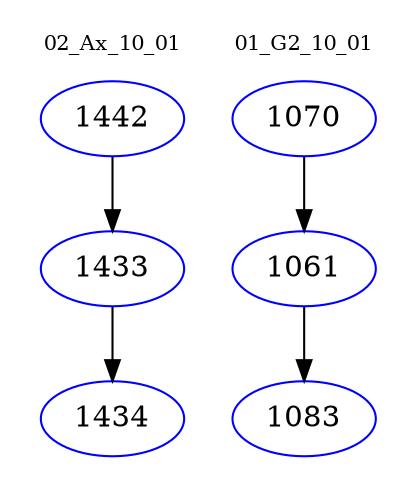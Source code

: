 digraph{
subgraph cluster_0 {
color = white
label = "02_Ax_10_01";
fontsize=10;
T0_1442 [label="1442", color="blue"]
T0_1442 -> T0_1433 [color="black"]
T0_1433 [label="1433", color="blue"]
T0_1433 -> T0_1434 [color="black"]
T0_1434 [label="1434", color="blue"]
}
subgraph cluster_1 {
color = white
label = "01_G2_10_01";
fontsize=10;
T1_1070 [label="1070", color="blue"]
T1_1070 -> T1_1061 [color="black"]
T1_1061 [label="1061", color="blue"]
T1_1061 -> T1_1083 [color="black"]
T1_1083 [label="1083", color="blue"]
}
}
